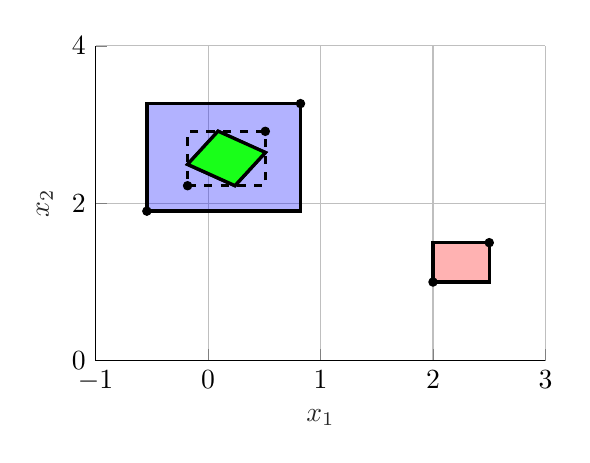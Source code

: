 % This file was created by matlab2tikz.
%
%The latest updates can be retrieved from
%  http://www.mathworks.com/matlabcentral/fileexchange/22022-matlab2tikz-matlab2tikz
%where you can also make suggestions and rate matlab2tikz.
%
\begin{tikzpicture}

\begin{axis}[%
width=5.714cm,
height=4cm,
at={(0cm,0cm)},
scale only axis,
xmin=-1,
xmax=3,
xtick={-1,  0,  1,  2,  3},
xlabel style={font=\color{white!15!black}},
xlabel={$x_1$},
ymin=0,
ymax=4,
ytick={0, 2, 4},
ylabel style={font=\color{white!15!black}},
ylabel={$x_2$},
axis background/.style={fill=white},
axis x line*=bottom,
axis y line*=left,
xmajorgrids,
ymajorgrids
]

\addplot[area legend, line width=1.2pt, draw=black, fill=red, fill opacity=0.3, forget plot]
table[row sep=crcr] {%
x	y\\
2	1\\
2.5	1\\
2.5	1.5\\
2	1.5\\
}--cycle;

\addplot[area legend, line width=1.2pt, draw=black, fill=blue, fill opacity=0.3, forget plot]
table[row sep=crcr] {%
x	y\\
-0.544	1.9\\
0.822	1.9\\
0.822	3.266\\
-0.544	3.266\\
}--cycle;

\addplot[area legend, line width=1.2pt, draw=black, fill=red, fill opacity=0.3, forget plot]
table[row sep=crcr] {%
x	y\\
0.239	2.223\\
0.509	2.644\\
0.089	2.914\\
-0.182	2.493\\
}--cycle;

\addplot[area legend, dashed, line width=1.2pt, draw=black, forget plot]
table[row sep=crcr] {%
x	y\\
-0.182	2.223\\
0.509	2.223\\
0.509	2.914\\
-0.182	2.914\\
}--cycle;

\addplot[area legend, draw=black, fill=white, forget plot]
table[row sep=crcr] {%
x	y\\
0.239	2.224\\
0.51	2.645\\
0.089	2.916\\
-0.182	2.495\\
0.239	2.224\\
}--cycle;

\addplot[area legend, line width=1.2pt, draw=black, fill=green, fill opacity=0.9, forget plot]
table[row sep=crcr] {%
x	y\\
0.239	2.224\\
0.51	2.645\\
0.089	2.916\\
-0.182	2.495\\
0.239	2.224\\
}--cycle;
\addplot[only marks, mark=*, mark options={}, mark size=1.5pt, color=black, fill=black] table[row sep=crcr]{%
x	y\\
2	1\\
2.5	1.5\\
-0.544	1.9\\
0.822	3.266\\
-0.182	2.223\\
0.509	2.914\\
};
\end{axis}
\end{tikzpicture}%